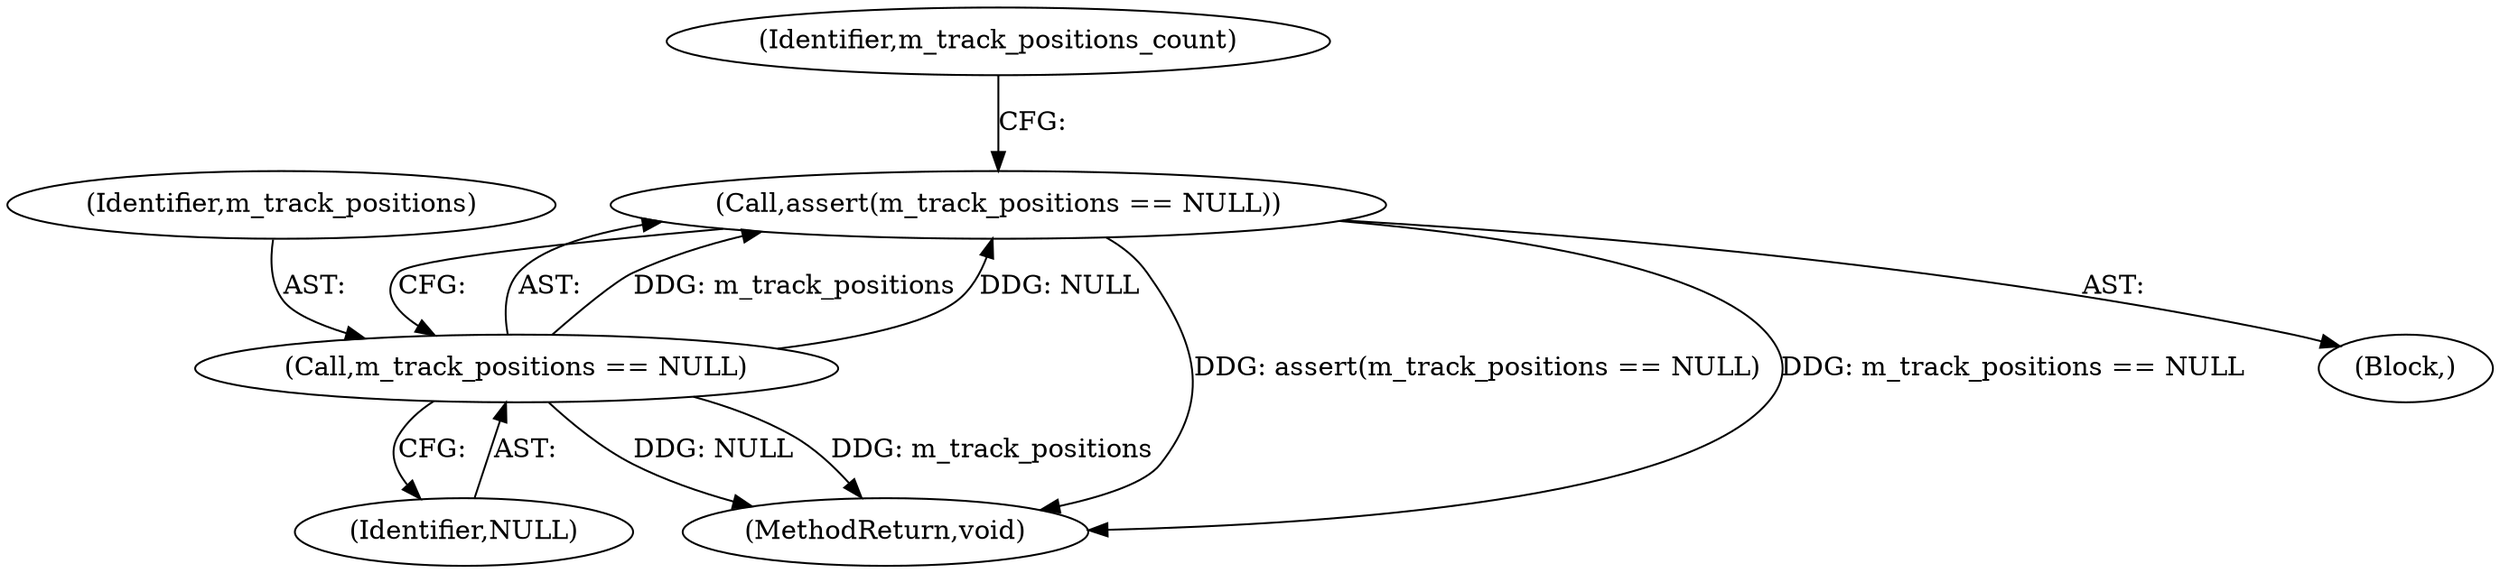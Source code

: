 digraph "0_Android_cc274e2abe8b2a6698a5c47d8aa4bb45f1f9538d_27@API" {
"1000123" [label="(Call,assert(m_track_positions == NULL))"];
"1000124" [label="(Call,m_track_positions == NULL)"];
"1000126" [label="(Identifier,NULL)"];
"1000373" [label="(MethodReturn,void)"];
"1000123" [label="(Call,assert(m_track_positions == NULL))"];
"1000117" [label="(Block,)"];
"1000125" [label="(Identifier,m_track_positions)"];
"1000129" [label="(Identifier,m_track_positions_count)"];
"1000124" [label="(Call,m_track_positions == NULL)"];
"1000123" -> "1000117"  [label="AST: "];
"1000123" -> "1000124"  [label="CFG: "];
"1000124" -> "1000123"  [label="AST: "];
"1000129" -> "1000123"  [label="CFG: "];
"1000123" -> "1000373"  [label="DDG: assert(m_track_positions == NULL)"];
"1000123" -> "1000373"  [label="DDG: m_track_positions == NULL"];
"1000124" -> "1000123"  [label="DDG: m_track_positions"];
"1000124" -> "1000123"  [label="DDG: NULL"];
"1000124" -> "1000126"  [label="CFG: "];
"1000125" -> "1000124"  [label="AST: "];
"1000126" -> "1000124"  [label="AST: "];
"1000124" -> "1000373"  [label="DDG: NULL"];
"1000124" -> "1000373"  [label="DDG: m_track_positions"];
}
